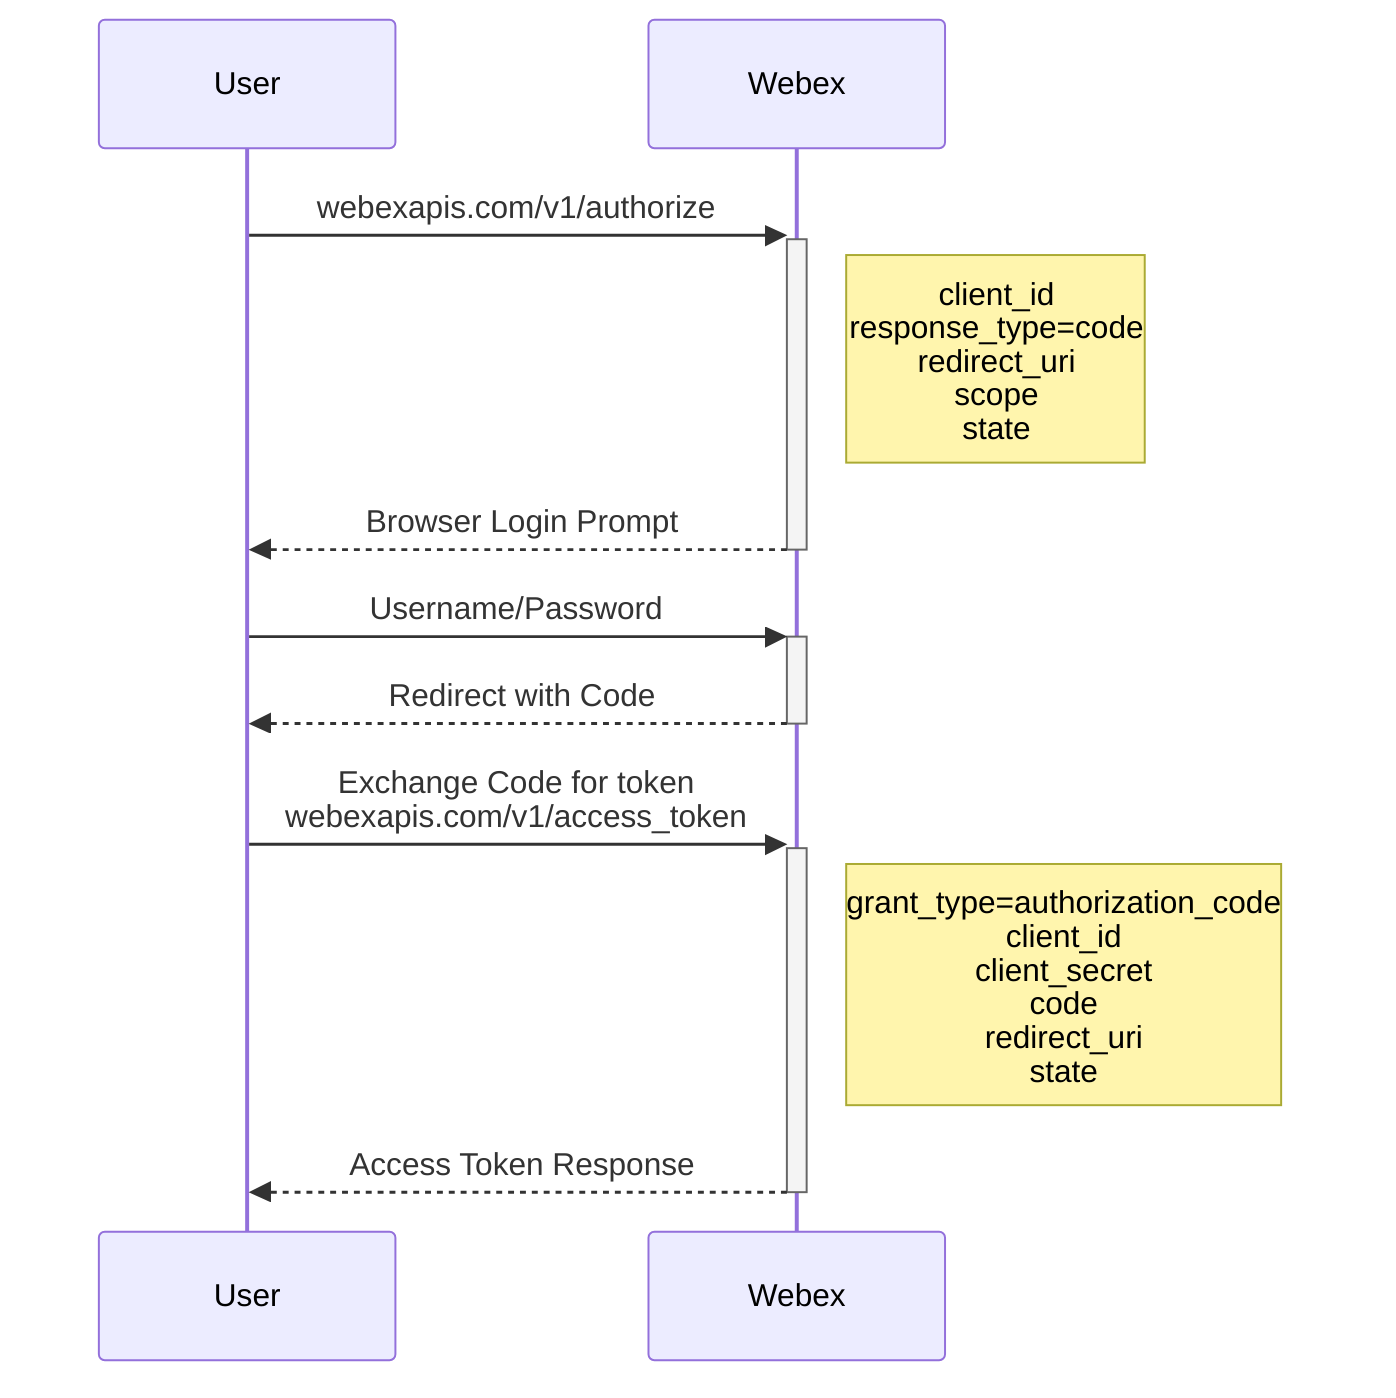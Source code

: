 sequenceDiagram
    participant User
    participant Webex
    User->>+Webex: webexapis.com/v1/authorize
    Note right of Webex: client_id<br/>response_type=code<br/>redirect_uri<br/>scope<br/>state
    Webex-->>-User: Browser Login Prompt
    User->>+Webex: Username/Password
    Webex-->>-User: Redirect with Code
    User->>+Webex: Exchange Code for token<br/>webexapis.com/v1/access_token
    Note right of Webex: grant_type=authorization_code<br/>client_id<br/>client_secret<br/>code<br/>redirect_uri<br/>state
    Webex-->>-User: Access Token Response